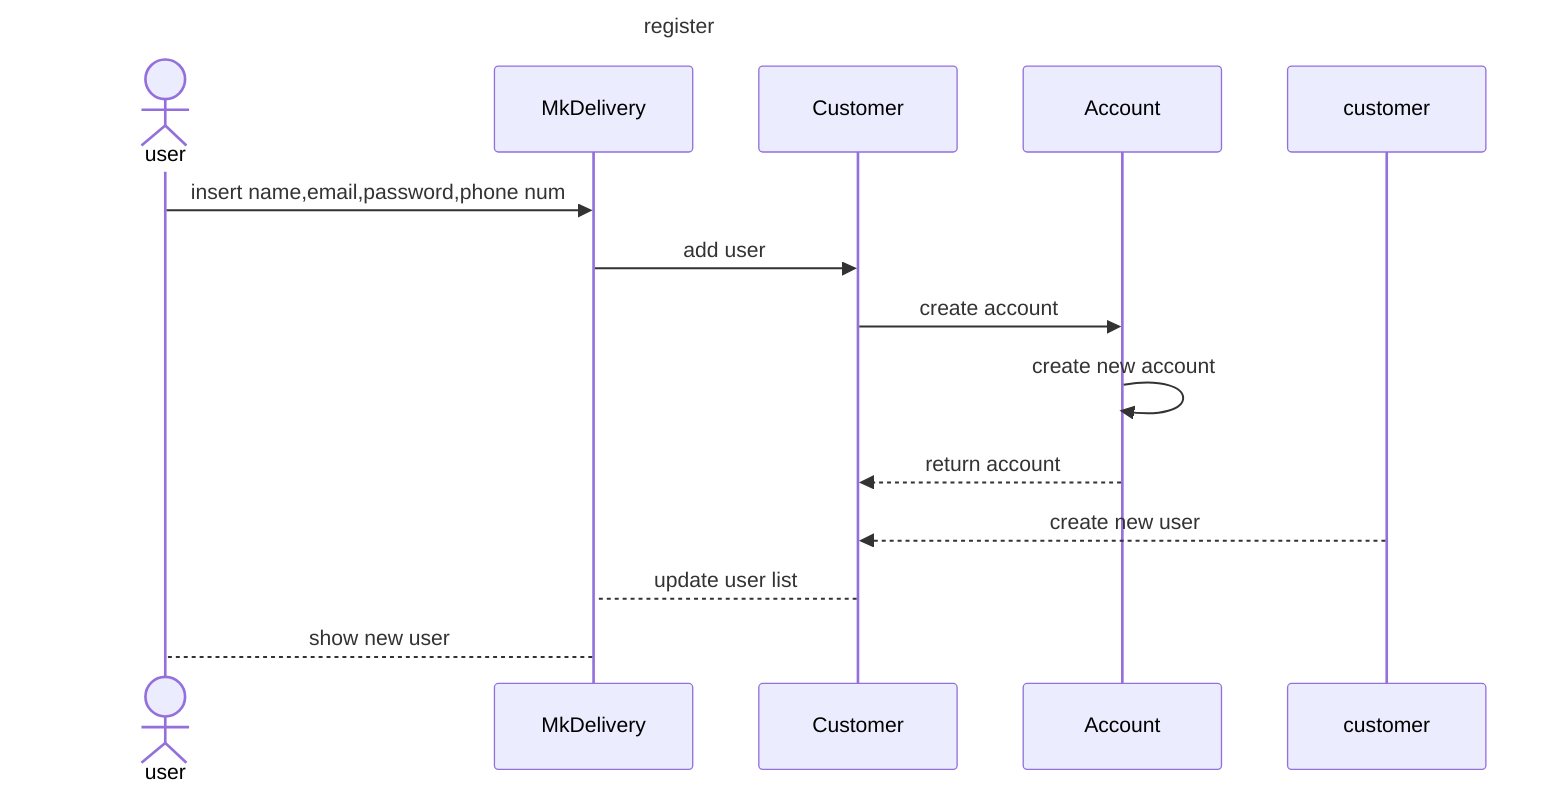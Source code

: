 sequenceDiagram
    title register
    actor user
    participant MkDelivery
    participant Customer
    participant Account
    
    user ->> MkDelivery:insert name,email,password,phone num
    MkDelivery ->> Customer :add user
    Customer ->>  Account :create account
    Account ->> Account : create new account
    Account -->> Customer :return account
    customer -->> Customer :create new user
    Customer --> MkDelivery: update user list
    MkDelivery --> user :show new user